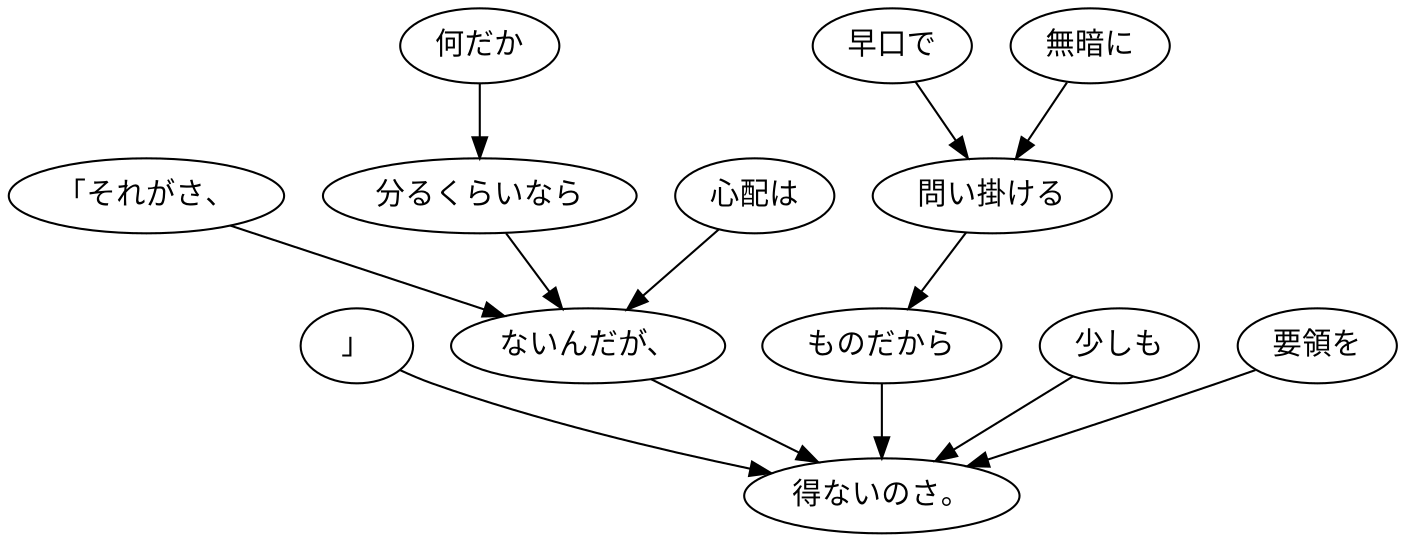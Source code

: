 digraph graph1562 {
	node0 [label="」"];
	node1 [label="「それがさ、"];
	node2 [label="何だか"];
	node3 [label="分るくらいなら"];
	node4 [label="心配は"];
	node5 [label="ないんだが、"];
	node6 [label="早口で"];
	node7 [label="無暗に"];
	node8 [label="問い掛ける"];
	node9 [label="ものだから"];
	node10 [label="少しも"];
	node11 [label="要領を"];
	node12 [label="得ないのさ。"];
	node0 -> node12;
	node1 -> node5;
	node2 -> node3;
	node3 -> node5;
	node4 -> node5;
	node5 -> node12;
	node6 -> node8;
	node7 -> node8;
	node8 -> node9;
	node9 -> node12;
	node10 -> node12;
	node11 -> node12;
}
